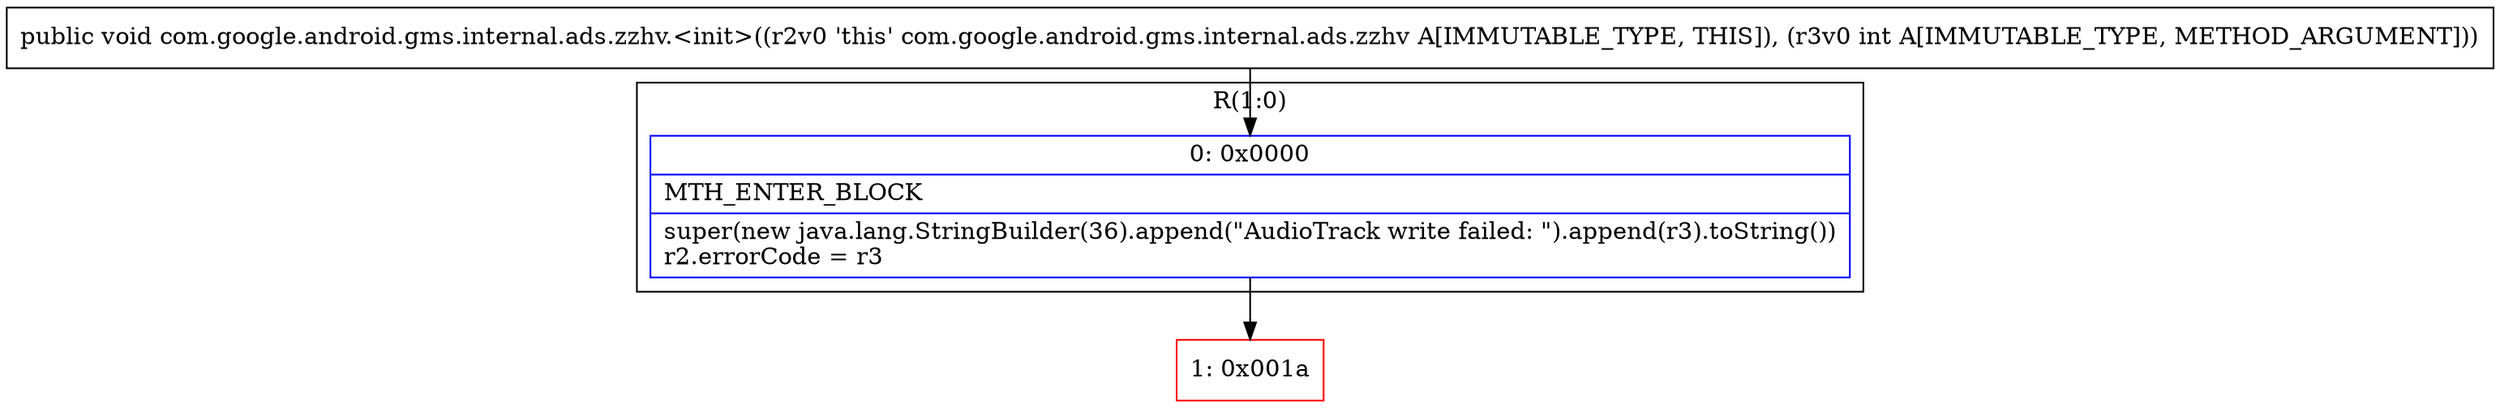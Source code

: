 digraph "CFG forcom.google.android.gms.internal.ads.zzhv.\<init\>(I)V" {
subgraph cluster_Region_1400918732 {
label = "R(1:0)";
node [shape=record,color=blue];
Node_0 [shape=record,label="{0\:\ 0x0000|MTH_ENTER_BLOCK\l|super(new java.lang.StringBuilder(36).append(\"AudioTrack write failed: \").append(r3).toString())\lr2.errorCode = r3\l}"];
}
Node_1 [shape=record,color=red,label="{1\:\ 0x001a}"];
MethodNode[shape=record,label="{public void com.google.android.gms.internal.ads.zzhv.\<init\>((r2v0 'this' com.google.android.gms.internal.ads.zzhv A[IMMUTABLE_TYPE, THIS]), (r3v0 int A[IMMUTABLE_TYPE, METHOD_ARGUMENT])) }"];
MethodNode -> Node_0;
Node_0 -> Node_1;
}

